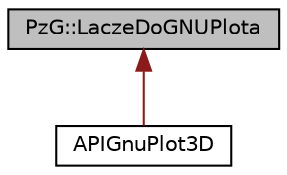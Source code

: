 digraph "PzG::LaczeDoGNUPlota"
{
  edge [fontname="Helvetica",fontsize="10",labelfontname="Helvetica",labelfontsize="10"];
  node [fontname="Helvetica",fontsize="10",shape=record];
  Node0 [label="PzG::LaczeDoGNUPlota",height=0.2,width=0.4,color="black", fillcolor="grey75", style="filled", fontcolor="black"];
  Node0 -> Node1 [dir="back",color="firebrick4",fontsize="10",style="solid",fontname="Helvetica"];
  Node1 [label="APIGnuPlot3D",height=0.2,width=0.4,color="black", fillcolor="white", style="filled",URL="$class_a_p_i_gnu_plot3_d.html"];
}
